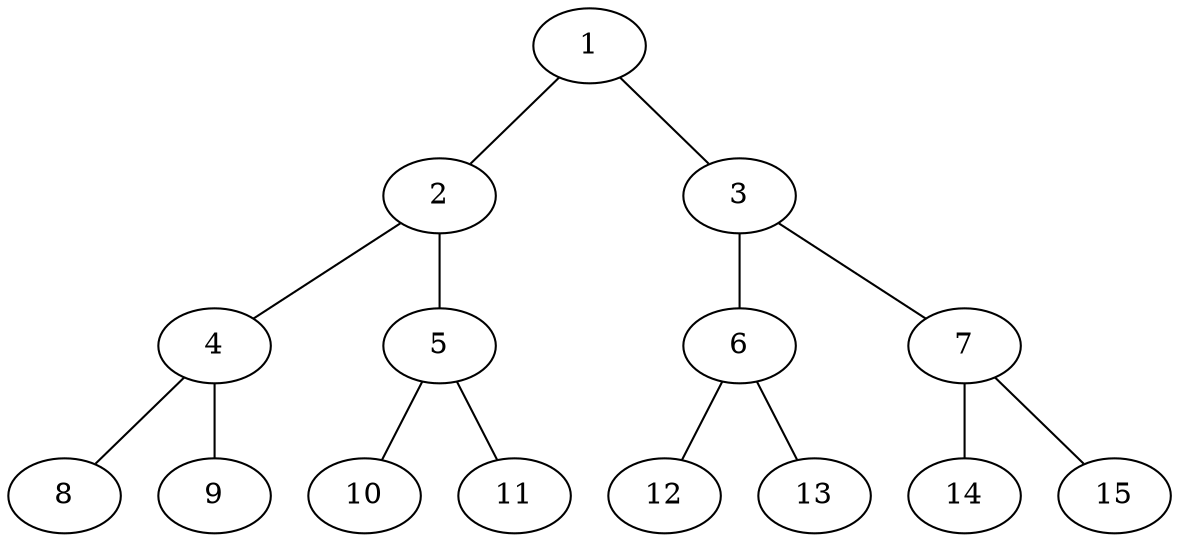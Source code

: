 graph BHeap {
    "1" -- {"2", "3"}
    "2" -- {"4","5"}
    "3" -- {"6","7"}
    "4" -- {"8","9"}
    "5" -- {"10","11"}
    "6" -- {"12","13"}
    "7" -- {"14","15"}
}


